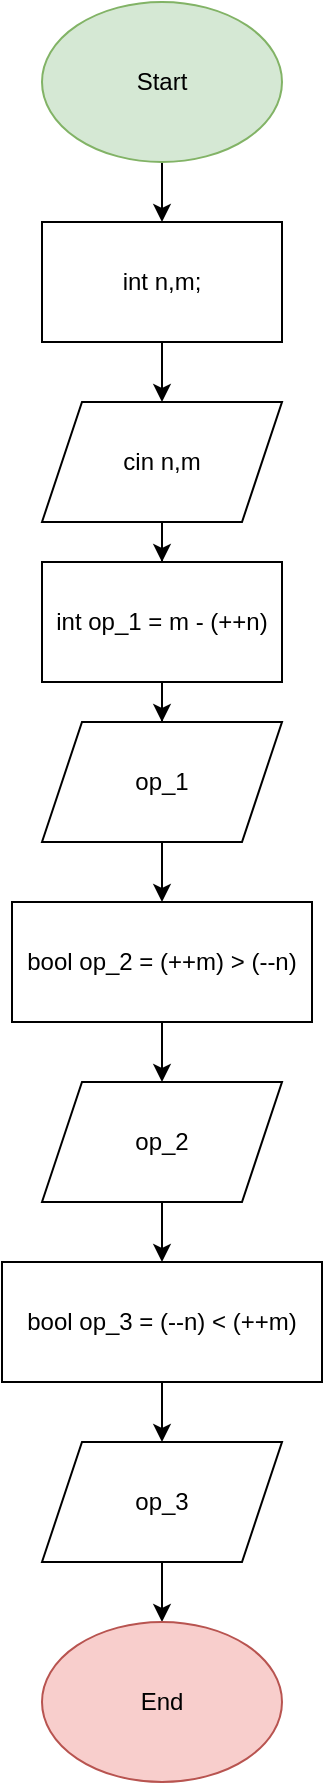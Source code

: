 <mxfile version="24.8.0">
  <diagram name="Сторінка-1" id="-LWAt7V8pboI05wlyp6I">
    <mxGraphModel grid="1" page="1" gridSize="10" guides="1" tooltips="1" connect="1" arrows="1" fold="1" pageScale="1" pageWidth="827" pageHeight="1169" math="0" shadow="0">
      <root>
        <mxCell id="0" />
        <mxCell id="1" parent="0" />
        <mxCell id="2M74sRwex-00wjm4hL5e-3" style="edgeStyle=orthogonalEdgeStyle;rounded=0;orthogonalLoop=1;jettySize=auto;html=1;entryX=0.5;entryY=0;entryDx=0;entryDy=0;" edge="1" parent="1" source="2M74sRwex-00wjm4hL5e-1" target="2M74sRwex-00wjm4hL5e-2">
          <mxGeometry relative="1" as="geometry" />
        </mxCell>
        <mxCell id="2M74sRwex-00wjm4hL5e-1" value="Start" style="ellipse;whiteSpace=wrap;html=1;fillColor=#d5e8d4;strokeColor=#82b366;" vertex="1" parent="1">
          <mxGeometry x="354" y="200" width="120" height="80" as="geometry" />
        </mxCell>
        <mxCell id="2M74sRwex-00wjm4hL5e-4" style="edgeStyle=orthogonalEdgeStyle;rounded=0;orthogonalLoop=1;jettySize=auto;html=1;" edge="1" parent="1" source="2M74sRwex-00wjm4hL5e-2" target="2M74sRwex-00wjm4hL5e-5">
          <mxGeometry relative="1" as="geometry">
            <mxPoint x="410" y="550" as="targetPoint" />
          </mxGeometry>
        </mxCell>
        <mxCell id="2M74sRwex-00wjm4hL5e-2" value="int n,m;" style="rounded=0;whiteSpace=wrap;html=1;" vertex="1" parent="1">
          <mxGeometry x="354" y="310" width="120" height="60" as="geometry" />
        </mxCell>
        <mxCell id="2M74sRwex-00wjm4hL5e-6" style="edgeStyle=orthogonalEdgeStyle;rounded=0;orthogonalLoop=1;jettySize=auto;html=1;" edge="1" parent="1" source="2M74sRwex-00wjm4hL5e-5" target="2M74sRwex-00wjm4hL5e-7">
          <mxGeometry relative="1" as="geometry">
            <mxPoint x="410" y="640" as="targetPoint" />
          </mxGeometry>
        </mxCell>
        <mxCell id="2M74sRwex-00wjm4hL5e-5" value="cin n,m" style="shape=parallelogram;perimeter=parallelogramPerimeter;whiteSpace=wrap;html=1;fixedSize=1;" vertex="1" parent="1">
          <mxGeometry x="354" y="400" width="120" height="60" as="geometry" />
        </mxCell>
        <mxCell id="2M74sRwex-00wjm4hL5e-8" style="edgeStyle=orthogonalEdgeStyle;rounded=0;orthogonalLoop=1;jettySize=auto;html=1;" edge="1" parent="1" source="2M74sRwex-00wjm4hL5e-7" target="2M74sRwex-00wjm4hL5e-9">
          <mxGeometry relative="1" as="geometry">
            <mxPoint x="410" y="720" as="targetPoint" />
          </mxGeometry>
        </mxCell>
        <mxCell id="2M74sRwex-00wjm4hL5e-7" value="int op_1 = m - (++n)" style="rounded=0;whiteSpace=wrap;html=1;" vertex="1" parent="1">
          <mxGeometry x="354" y="480" width="120" height="60" as="geometry" />
        </mxCell>
        <mxCell id="2M74sRwex-00wjm4hL5e-10" style="edgeStyle=orthogonalEdgeStyle;rounded=0;orthogonalLoop=1;jettySize=auto;html=1;" edge="1" parent="1" source="2M74sRwex-00wjm4hL5e-9" target="2M74sRwex-00wjm4hL5e-11">
          <mxGeometry relative="1" as="geometry">
            <mxPoint x="410" y="820" as="targetPoint" />
          </mxGeometry>
        </mxCell>
        <mxCell id="2M74sRwex-00wjm4hL5e-9" value="op_1" style="shape=parallelogram;perimeter=parallelogramPerimeter;whiteSpace=wrap;html=1;fixedSize=1;" vertex="1" parent="1">
          <mxGeometry x="354" y="560" width="120" height="60" as="geometry" />
        </mxCell>
        <mxCell id="2M74sRwex-00wjm4hL5e-12" style="edgeStyle=orthogonalEdgeStyle;rounded=0;orthogonalLoop=1;jettySize=auto;html=1;" edge="1" parent="1" source="2M74sRwex-00wjm4hL5e-11" target="2M74sRwex-00wjm4hL5e-13">
          <mxGeometry relative="1" as="geometry">
            <mxPoint x="410" y="900" as="targetPoint" />
          </mxGeometry>
        </mxCell>
        <mxCell id="2M74sRwex-00wjm4hL5e-11" value="bool op_2 = (++m) &amp;gt; (--n)" style="rounded=0;whiteSpace=wrap;html=1;" vertex="1" parent="1">
          <mxGeometry x="339" y="650" width="150" height="60" as="geometry" />
        </mxCell>
        <mxCell id="2M74sRwex-00wjm4hL5e-15" style="edgeStyle=orthogonalEdgeStyle;rounded=0;orthogonalLoop=1;jettySize=auto;html=1;" edge="1" parent="1" source="2M74sRwex-00wjm4hL5e-13" target="2M74sRwex-00wjm4hL5e-14">
          <mxGeometry relative="1" as="geometry" />
        </mxCell>
        <mxCell id="2M74sRwex-00wjm4hL5e-13" value="op_2" style="shape=parallelogram;perimeter=parallelogramPerimeter;whiteSpace=wrap;html=1;fixedSize=1;" vertex="1" parent="1">
          <mxGeometry x="354" y="740" width="120" height="60" as="geometry" />
        </mxCell>
        <mxCell id="2M74sRwex-00wjm4hL5e-16" style="edgeStyle=orthogonalEdgeStyle;rounded=0;orthogonalLoop=1;jettySize=auto;html=1;" edge="1" parent="1" source="2M74sRwex-00wjm4hL5e-14" target="2M74sRwex-00wjm4hL5e-17">
          <mxGeometry relative="1" as="geometry">
            <mxPoint x="410" y="1100" as="targetPoint" />
          </mxGeometry>
        </mxCell>
        <mxCell id="2M74sRwex-00wjm4hL5e-14" value="bool op_3 = (--n) &amp;lt; (++m)" style="rounded=0;whiteSpace=wrap;html=1;" vertex="1" parent="1">
          <mxGeometry x="334" y="830" width="160" height="60" as="geometry" />
        </mxCell>
        <mxCell id="2M74sRwex-00wjm4hL5e-18" style="edgeStyle=orthogonalEdgeStyle;rounded=0;orthogonalLoop=1;jettySize=auto;html=1;" edge="1" parent="1" source="2M74sRwex-00wjm4hL5e-17" target="2M74sRwex-00wjm4hL5e-19">
          <mxGeometry relative="1" as="geometry">
            <mxPoint x="410" y="1130" as="targetPoint" />
          </mxGeometry>
        </mxCell>
        <mxCell id="2M74sRwex-00wjm4hL5e-17" value="op_3" style="shape=parallelogram;perimeter=parallelogramPerimeter;whiteSpace=wrap;html=1;fixedSize=1;" vertex="1" parent="1">
          <mxGeometry x="354" y="920" width="120" height="60" as="geometry" />
        </mxCell>
        <mxCell id="2M74sRwex-00wjm4hL5e-19" value="End" style="ellipse;whiteSpace=wrap;html=1;fillColor=#f8cecc;strokeColor=#b85450;" vertex="1" parent="1">
          <mxGeometry x="354" y="1010" width="120" height="80" as="geometry" />
        </mxCell>
      </root>
    </mxGraphModel>
  </diagram>
</mxfile>

